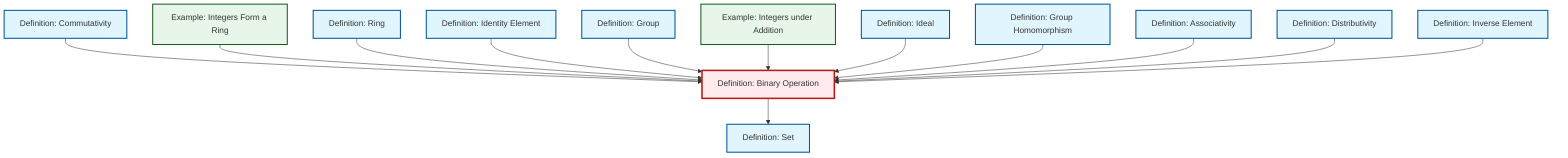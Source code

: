 graph TD
    classDef definition fill:#e1f5fe,stroke:#01579b,stroke-width:2px
    classDef theorem fill:#f3e5f5,stroke:#4a148c,stroke-width:2px
    classDef axiom fill:#fff3e0,stroke:#e65100,stroke-width:2px
    classDef example fill:#e8f5e9,stroke:#1b5e20,stroke-width:2px
    classDef current fill:#ffebee,stroke:#b71c1c,stroke-width:3px
    def-associativity["Definition: Associativity"]:::definition
    def-homomorphism["Definition: Group Homomorphism"]:::definition
    def-ideal["Definition: Ideal"]:::definition
    def-inverse-element["Definition: Inverse Element"]:::definition
    def-commutativity["Definition: Commutativity"]:::definition
    ex-integers-addition["Example: Integers under Addition"]:::example
    def-ring["Definition: Ring"]:::definition
    ex-integers-ring["Example: Integers Form a Ring"]:::example
    def-group["Definition: Group"]:::definition
    def-binary-operation["Definition: Binary Operation"]:::definition
    def-identity-element["Definition: Identity Element"]:::definition
    def-distributivity["Definition: Distributivity"]:::definition
    def-set["Definition: Set"]:::definition
    def-commutativity --> def-binary-operation
    def-binary-operation --> def-set
    ex-integers-ring --> def-binary-operation
    def-ring --> def-binary-operation
    def-identity-element --> def-binary-operation
    def-group --> def-binary-operation
    ex-integers-addition --> def-binary-operation
    def-ideal --> def-binary-operation
    def-homomorphism --> def-binary-operation
    def-associativity --> def-binary-operation
    def-distributivity --> def-binary-operation
    def-inverse-element --> def-binary-operation
    class def-binary-operation current